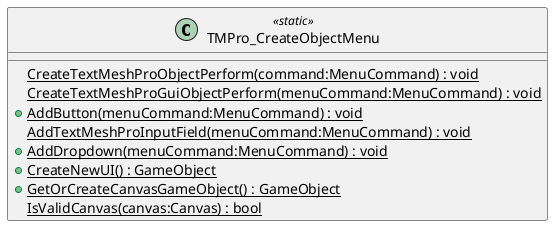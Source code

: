 @startuml
class TMPro_CreateObjectMenu <<static>> {
    {static} CreateTextMeshProObjectPerform(command:MenuCommand) : void
    {static} CreateTextMeshProGuiObjectPerform(menuCommand:MenuCommand) : void
    + {static} AddButton(menuCommand:MenuCommand) : void
    {static} AddTextMeshProInputField(menuCommand:MenuCommand) : void
    + {static} AddDropdown(menuCommand:MenuCommand) : void
    + {static} CreateNewUI() : GameObject
    + {static} GetOrCreateCanvasGameObject() : GameObject
    {static} IsValidCanvas(canvas:Canvas) : bool
}
@enduml
